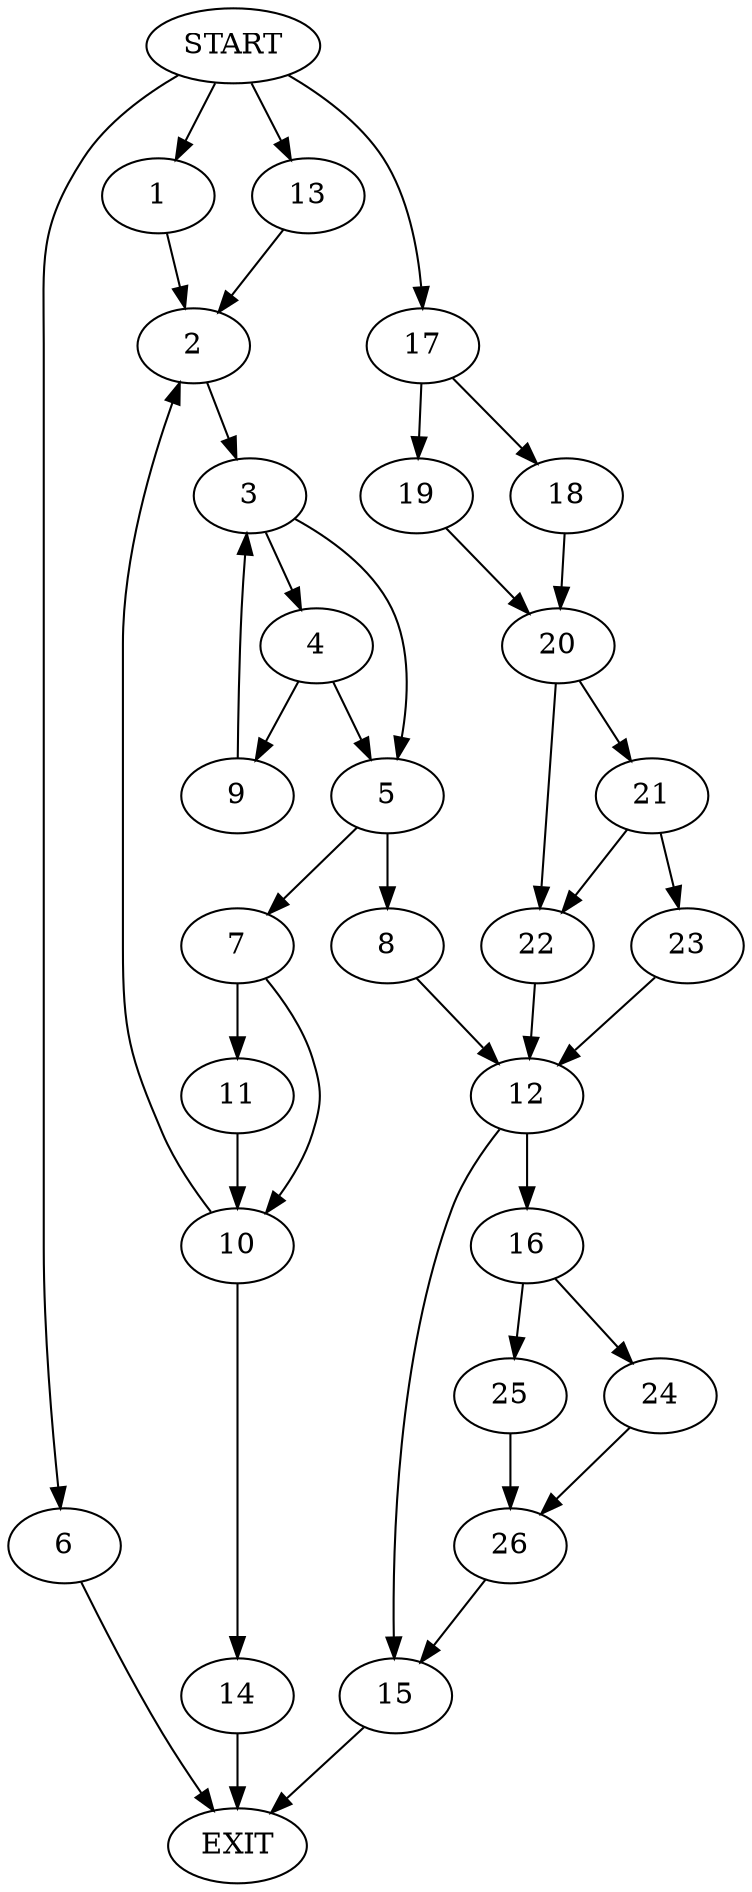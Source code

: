digraph {
0 [label="START"]
27 [label="EXIT"]
0 -> 1
1 -> 2
2 -> 3
3 -> 4
3 -> 5
0 -> 6
6 -> 27
5 -> 7
5 -> 8
4 -> 9
4 -> 5
9 -> 3
7 -> 10
7 -> 11
8 -> 12
0 -> 13
13 -> 2
10 -> 14
10 -> 2
11 -> 10
14 -> 27
12 -> 15
12 -> 16
0 -> 17
17 -> 18
17 -> 19
18 -> 20
19 -> 20
20 -> 21
20 -> 22
21 -> 23
21 -> 22
22 -> 12
23 -> 12
16 -> 24
16 -> 25
15 -> 27
24 -> 26
25 -> 26
26 -> 15
}
